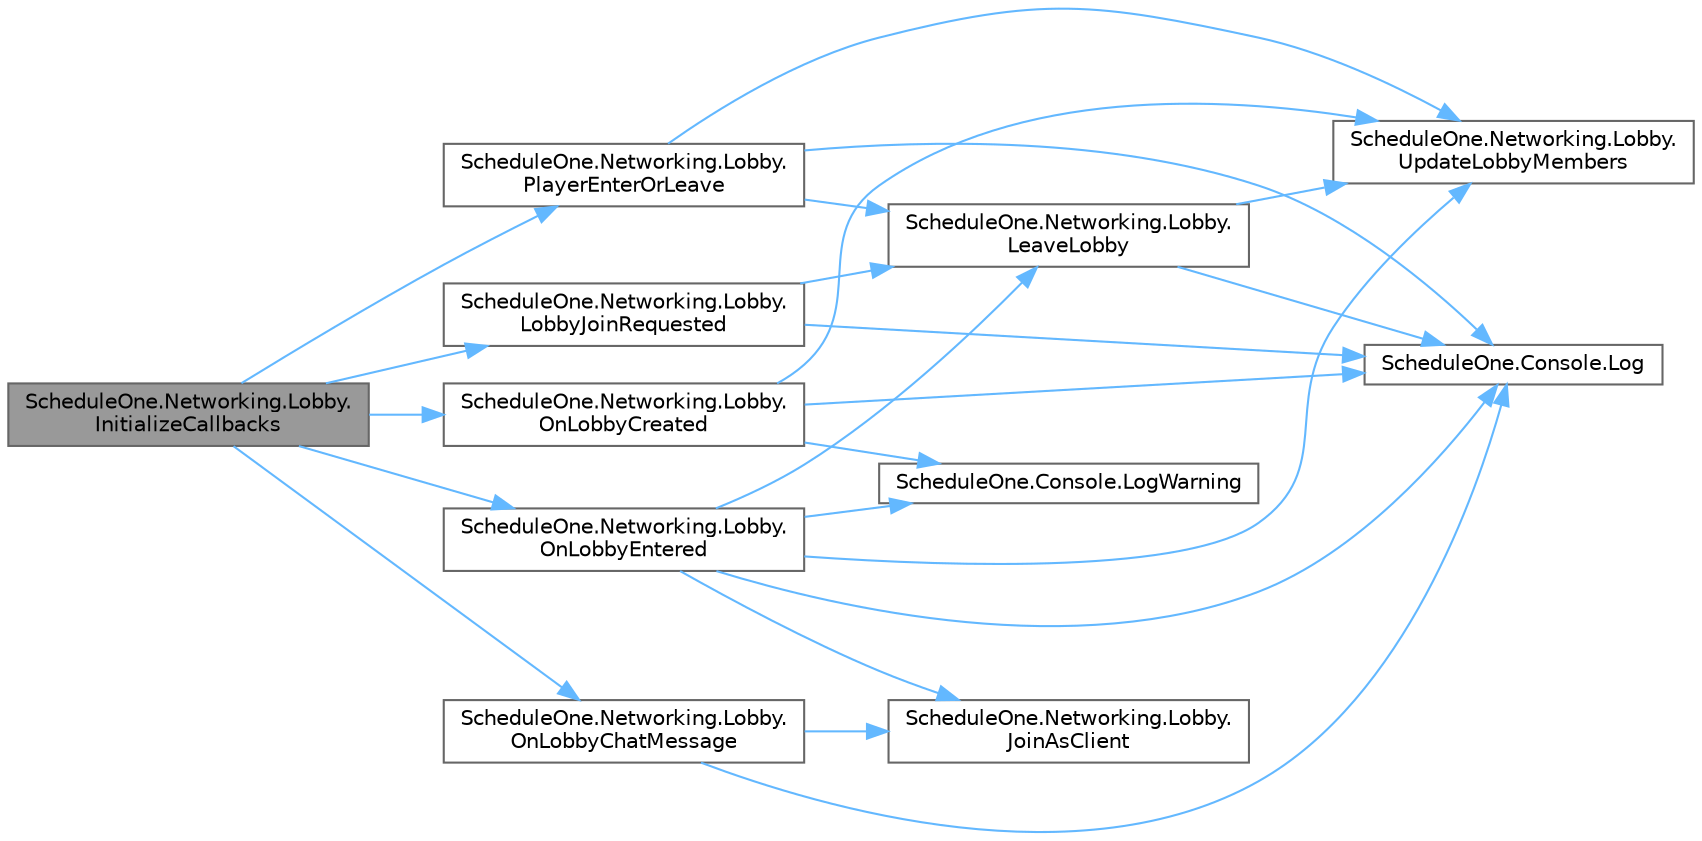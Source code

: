 digraph "ScheduleOne.Networking.Lobby.InitializeCallbacks"
{
 // LATEX_PDF_SIZE
  bgcolor="transparent";
  edge [fontname=Helvetica,fontsize=10,labelfontname=Helvetica,labelfontsize=10];
  node [fontname=Helvetica,fontsize=10,shape=box,height=0.2,width=0.4];
  rankdir="LR";
  Node1 [id="Node000001",label="ScheduleOne.Networking.Lobby.\lInitializeCallbacks",height=0.2,width=0.4,color="gray40", fillcolor="grey60", style="filled", fontcolor="black",tooltip=" "];
  Node1 -> Node2 [id="edge1_Node000001_Node000002",color="steelblue1",style="solid",tooltip=" "];
  Node2 [id="Node000002",label="ScheduleOne.Networking.Lobby.\lLobbyJoinRequested",height=0.2,width=0.4,color="grey40", fillcolor="white", style="filled",URL="$class_schedule_one_1_1_networking_1_1_lobby.html#a3ec2f9262def03e9da22c86223d5e8d5",tooltip=" "];
  Node2 -> Node3 [id="edge2_Node000002_Node000003",color="steelblue1",style="solid",tooltip=" "];
  Node3 [id="Node000003",label="ScheduleOne.Networking.Lobby.\lLeaveLobby",height=0.2,width=0.4,color="grey40", fillcolor="white", style="filled",URL="$class_schedule_one_1_1_networking_1_1_lobby.html#ad47f73051e24f368631c32049843aea3",tooltip=" "];
  Node3 -> Node4 [id="edge3_Node000003_Node000004",color="steelblue1",style="solid",tooltip=" "];
  Node4 [id="Node000004",label="ScheduleOne.Console.Log",height=0.2,width=0.4,color="grey40", fillcolor="white", style="filled",URL="$class_schedule_one_1_1_console.html#afb218907244d12f7d08b1c1831fa1f8c",tooltip=" "];
  Node3 -> Node5 [id="edge4_Node000003_Node000005",color="steelblue1",style="solid",tooltip=" "];
  Node5 [id="Node000005",label="ScheduleOne.Networking.Lobby.\lUpdateLobbyMembers",height=0.2,width=0.4,color="grey40", fillcolor="white", style="filled",URL="$class_schedule_one_1_1_networking_1_1_lobby.html#a7d1ef17ff1d6595467d79e8d88c52c06",tooltip=" "];
  Node2 -> Node4 [id="edge5_Node000002_Node000004",color="steelblue1",style="solid",tooltip=" "];
  Node1 -> Node6 [id="edge6_Node000001_Node000006",color="steelblue1",style="solid",tooltip=" "];
  Node6 [id="Node000006",label="ScheduleOne.Networking.Lobby.\lOnLobbyChatMessage",height=0.2,width=0.4,color="grey40", fillcolor="white", style="filled",URL="$class_schedule_one_1_1_networking_1_1_lobby.html#a928616d2583c2124a2467b690cd5a5d3",tooltip=" "];
  Node6 -> Node7 [id="edge7_Node000006_Node000007",color="steelblue1",style="solid",tooltip=" "];
  Node7 [id="Node000007",label="ScheduleOne.Networking.Lobby.\lJoinAsClient",height=0.2,width=0.4,color="grey40", fillcolor="white", style="filled",URL="$class_schedule_one_1_1_networking_1_1_lobby.html#a457b294ad412822dcba40744046c99f3",tooltip=" "];
  Node6 -> Node4 [id="edge8_Node000006_Node000004",color="steelblue1",style="solid",tooltip=" "];
  Node1 -> Node8 [id="edge9_Node000001_Node000008",color="steelblue1",style="solid",tooltip=" "];
  Node8 [id="Node000008",label="ScheduleOne.Networking.Lobby.\lOnLobbyCreated",height=0.2,width=0.4,color="grey40", fillcolor="white", style="filled",URL="$class_schedule_one_1_1_networking_1_1_lobby.html#ab4f08880bbf240c22b481ad8ef451216",tooltip=" "];
  Node8 -> Node4 [id="edge10_Node000008_Node000004",color="steelblue1",style="solid",tooltip=" "];
  Node8 -> Node9 [id="edge11_Node000008_Node000009",color="steelblue1",style="solid",tooltip=" "];
  Node9 [id="Node000009",label="ScheduleOne.Console.LogWarning",height=0.2,width=0.4,color="grey40", fillcolor="white", style="filled",URL="$class_schedule_one_1_1_console.html#a4af4a471d16b1029b44a8121bf41d45c",tooltip=" "];
  Node8 -> Node5 [id="edge12_Node000008_Node000005",color="steelblue1",style="solid",tooltip=" "];
  Node1 -> Node10 [id="edge13_Node000001_Node000010",color="steelblue1",style="solid",tooltip=" "];
  Node10 [id="Node000010",label="ScheduleOne.Networking.Lobby.\lOnLobbyEntered",height=0.2,width=0.4,color="grey40", fillcolor="white", style="filled",URL="$class_schedule_one_1_1_networking_1_1_lobby.html#a2bb466c545e1634526a61ae2e9236d5f",tooltip=" "];
  Node10 -> Node7 [id="edge14_Node000010_Node000007",color="steelblue1",style="solid",tooltip=" "];
  Node10 -> Node3 [id="edge15_Node000010_Node000003",color="steelblue1",style="solid",tooltip=" "];
  Node10 -> Node4 [id="edge16_Node000010_Node000004",color="steelblue1",style="solid",tooltip=" "];
  Node10 -> Node9 [id="edge17_Node000010_Node000009",color="steelblue1",style="solid",tooltip=" "];
  Node10 -> Node5 [id="edge18_Node000010_Node000005",color="steelblue1",style="solid",tooltip=" "];
  Node1 -> Node11 [id="edge19_Node000001_Node000011",color="steelblue1",style="solid",tooltip=" "];
  Node11 [id="Node000011",label="ScheduleOne.Networking.Lobby.\lPlayerEnterOrLeave",height=0.2,width=0.4,color="grey40", fillcolor="white", style="filled",URL="$class_schedule_one_1_1_networking_1_1_lobby.html#ad1eeb42aeaa9361d00b62308f960175f",tooltip=" "];
  Node11 -> Node3 [id="edge20_Node000011_Node000003",color="steelblue1",style="solid",tooltip=" "];
  Node11 -> Node4 [id="edge21_Node000011_Node000004",color="steelblue1",style="solid",tooltip=" "];
  Node11 -> Node5 [id="edge22_Node000011_Node000005",color="steelblue1",style="solid",tooltip=" "];
}

